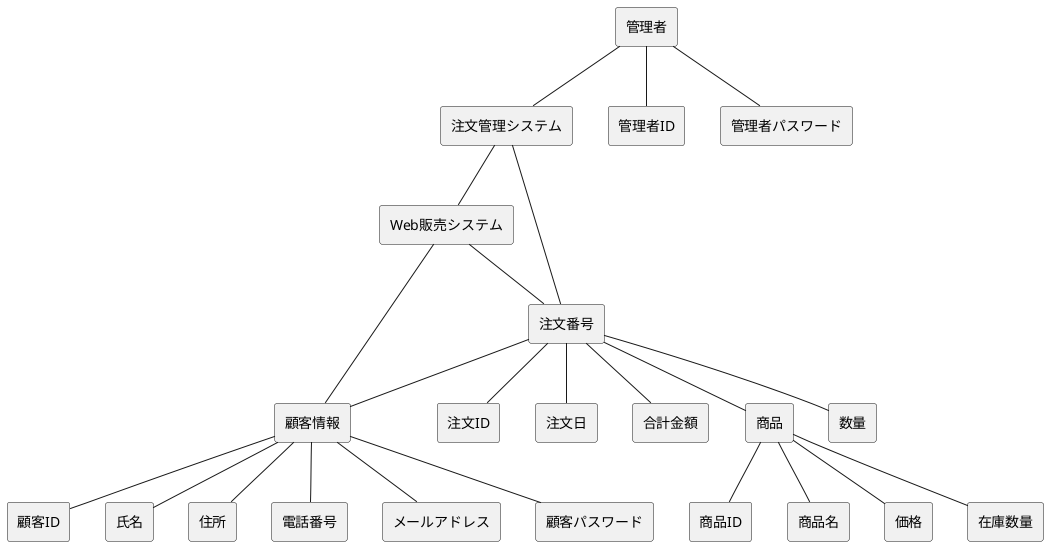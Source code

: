 @startuml Robodogドメインモデル図
skinparam componentStyle rectangle

[注文管理システム] -- [Web販売システム]
[注文管理システム] -- [注文番号]
[Web販売システム] -- [注文番号]
[管理者] -- [注文管理システム]
[顧客情報] -- [Web販売システム]
[顧客情報] -- [顧客ID]
[顧客情報] -- [氏名]
[顧客情報] -- [住所]
[顧客情報] -- [電話番号]
[顧客情報] -- [メールアドレス]
[顧客情報] -- [顧客パスワード]
[注文番号] -- [注文ID]
[注文番号] -- [注文日]
[注文番号] -- [合計金額]
[商品] -- [商品ID]
[商品] -- [商品名]
[商品] -- [価格]
[商品] -- [在庫数量]
[注文番号] -- [顧客情報]
[注文番号] -- [商品]
[注文番号] -- [数量]

[管理者] -- [管理者ID]
[管理者] -- [管理者パスワード]


@enduml